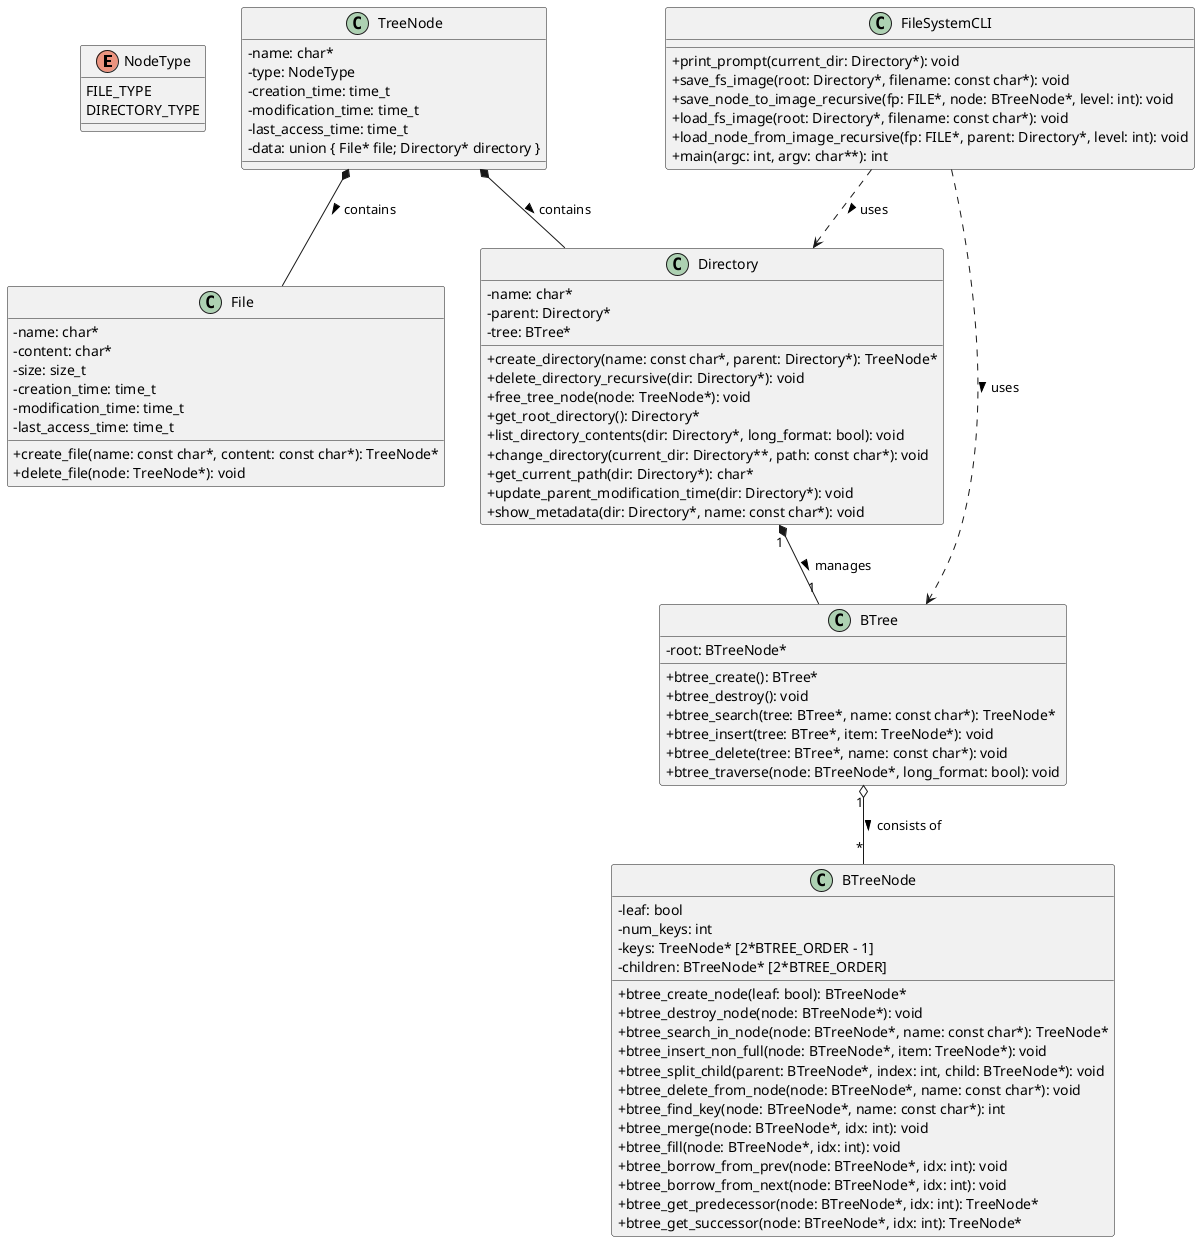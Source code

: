 @startuml
' Sistema de arquivos B-Tree - Diagrama completo corrigido
skinparam classAttributeIconSize 0

' Enumeração para tipo de nó
enum NodeType {
  FILE_TYPE
  DIRECTORY_TYPE
}

' Representa um nó genérico na árvore
class TreeNode {
  - name: char*
  - type: NodeType
  - creation_time: time_t
  - modification_time: time_t
  - last_access_time: time_t
  - data: union { File* file; Directory* directory }
}

' Nós internos da árvore B
class BTreeNode {
  - leaf: bool
  - num_keys: int
  - keys: TreeNode* [2*BTREE_ORDER - 1]
  - children: BTreeNode* [2*BTREE_ORDER]
  + btree_create_node(leaf: bool): BTreeNode*
  + btree_destroy_node(node: BTreeNode*): void
  + btree_search_in_node(node: BTreeNode*, name: const char*): TreeNode*
  + btree_insert_non_full(node: BTreeNode*, item: TreeNode*): void
  + btree_split_child(parent: BTreeNode*, index: int, child: BTreeNode*): void
  + btree_delete_from_node(node: BTreeNode*, name: const char*): void
  + btree_find_key(node: BTreeNode*, name: const char*): int
  + btree_merge(node: BTreeNode*, idx: int): void
  + btree_fill(node: BTreeNode*, idx: int): void
  + btree_borrow_from_prev(node: BTreeNode*, idx: int): void
  + btree_borrow_from_next(node: BTreeNode*, idx: int): void
  + btree_get_predecessor(node: BTreeNode*, idx: int): TreeNode*
  + btree_get_successor(node: BTreeNode*, idx: int): TreeNode*
}

' Estrutura da árvore B
class BTree {
  - root: BTreeNode*
  + btree_create(): BTree*
  + btree_destroy(): void
  + btree_search(tree: BTree*, name: const char*): TreeNode*
  + btree_insert(tree: BTree*, item: TreeNode*): void
  + btree_delete(tree: BTree*, name: const char*): void
  + btree_traverse(node: BTreeNode*, long_format: bool): void
}

' Representa um arquivo
class File {
  - name: char*
  - content: char*
  - size: size_t
  - creation_time: time_t
  - modification_time: time_t
  - last_access_time: time_t
  + create_file(name: const char*, content: const char*): TreeNode*
  + delete_file(node: TreeNode*): void
}

' Representa um diretório
class Directory {
  - name: char*
  - parent: Directory*
  - tree: BTree*
  + create_directory(name: const char*, parent: Directory*): TreeNode*
  + delete_directory_recursive(dir: Directory*): void
  + free_tree_node(node: TreeNode*): void
  + get_root_directory(): Directory*
  + list_directory_contents(dir: Directory*, long_format: bool): void
  + change_directory(current_dir: Directory**, path: const char*): void
  + get_current_path(dir: Directory*): char*
  + update_parent_modification_time(dir: Directory*): void
  + show_metadata(dir: Directory*, name: const char*): void
}

' Interface CLI e utilitários
class FileSystemCLI {
  + print_prompt(current_dir: Directory*): void
  + save_fs_image(root: Directory*, filename: const char*): void
  + save_node_to_image_recursive(fp: FILE*, node: BTreeNode*, level: int): void
  + load_fs_image(root: Directory*, filename: const char*): void
  + load_node_from_image_recursive(fp: FILE*, parent: Directory*, level: int): void
  + main(argc: int, argv: char**): int
}

' Relações
TreeNode *-- File : contains >
TreeNode *-- Directory : contains >
Directory "1" *-- "1" BTree : manages >
BTree "1" o-- "*" BTreeNode : consists of >
FileSystemCLI ..> Directory : uses >
FileSystemCLI ..> BTree : uses >

@enduml
